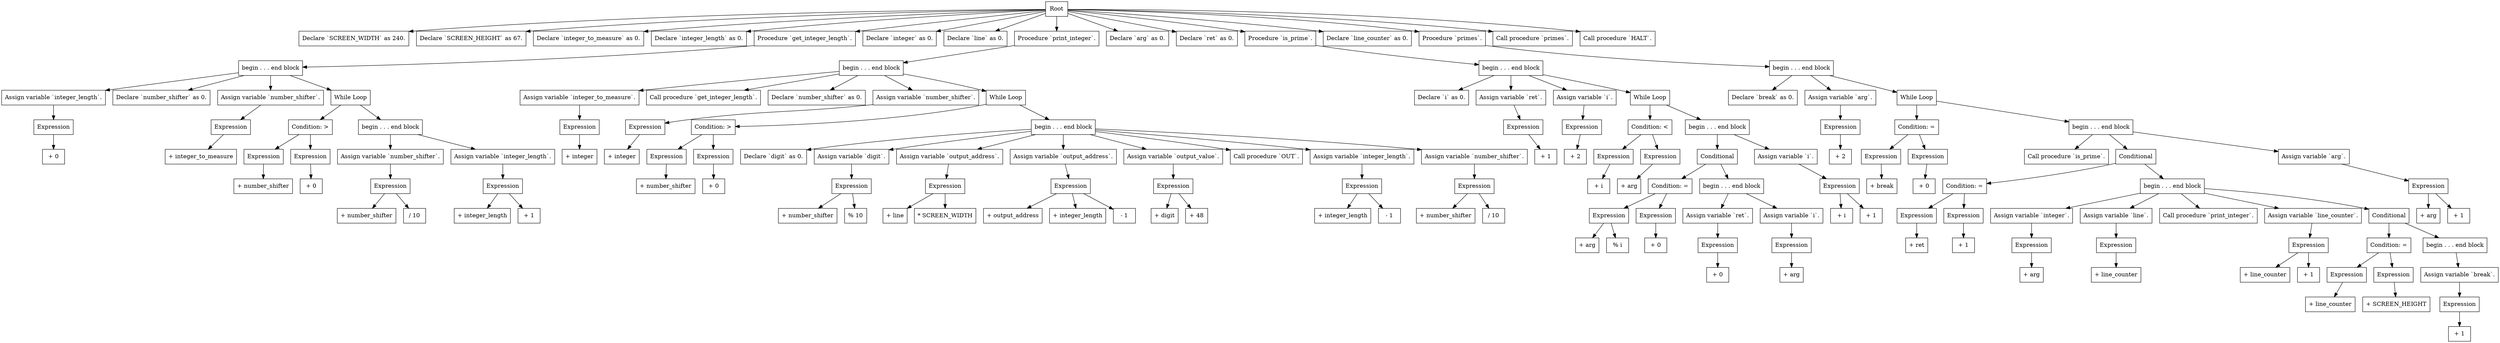 digraph ast {
    "0" [label="Root", shape=box];
    "0_0" [label="Declare `SCREEN_WIDTH` as 240.", shape=box];
    "0" -> "0_0";
    "0_1" [label="Declare `SCREEN_HEIGHT` as 67.", shape=box];
    "0" -> "0_1";
    "0_2" [label="Declare `integer_to_measure` as 0.", shape=box];
    "0" -> "0_2";
    "0_3" [label="Declare `integer_length` as 0.", shape=box];
    "0" -> "0_3";
    "0_4" [label="Procedure `get_integer_length`.", shape=box];
    "0_4_0" [label="begin . . . end block", shape=box];
    "0_4_0_0" [label="Assign variable `integer_length`.", shape=box];
    "0_4_0_0_0" [label="Expression", shape=box];
    "0_4_0_0_0_0" [label="+ 0", shape=box];
    "0_4_0_0_0" -> "0_4_0_0_0_0";
    "0_4_0_0" -> "0_4_0_0_0";
    "0_4_0" -> "0_4_0_0";
    "0_4_0_1" [label="Declare `number_shifter` as 0.", shape=box];
    "0_4_0" -> "0_4_0_1";
    "0_4_0_2" [label="Assign variable `number_shifter`.", shape=box];
    "0_4_0_2_0" [label="Expression", shape=box];
    "0_4_0_2_0_0" [label="+ integer_to_measure", shape=box];
    "0_4_0_2_0" -> "0_4_0_2_0_0";
    "0_4_0_2" -> "0_4_0_2_0";
    "0_4_0" -> "0_4_0_2";
    "0_4_0_3" [label="While Loop", shape=box];
    "0_4_0_3_0" [label="Condition: >", shape=box];
    "0_4_0_3_0_0" [label="Expression", shape=box];
    "0_4_0_3_0_0_0" [label="+ number_shifter", shape=box];
    "0_4_0_3_0_0" -> "0_4_0_3_0_0_0";
    "0_4_0_3_0" -> "0_4_0_3_0_0";
    "0_4_0_3_0_1" [label="Expression", shape=box];
    "0_4_0_3_0_1_0" [label="+ 0", shape=box];
    "0_4_0_3_0_1" -> "0_4_0_3_0_1_0";
    "0_4_0_3_0" -> "0_4_0_3_0_1";
    "0_4_0_3" -> "0_4_0_3_0";
    "0_4_0_3_1" [label="begin . . . end block", shape=box];
    "0_4_0_3_1_0" [label="Assign variable `number_shifter`.", shape=box];
    "0_4_0_3_1_0_0" [label="Expression", shape=box];
    "0_4_0_3_1_0_0_0" [label="+ number_shifter", shape=box];
    "0_4_0_3_1_0_0" -> "0_4_0_3_1_0_0_0";
    "0_4_0_3_1_0_0_1" [label="/ 10", shape=box];
    "0_4_0_3_1_0_0" -> "0_4_0_3_1_0_0_1";
    "0_4_0_3_1_0" -> "0_4_0_3_1_0_0";
    "0_4_0_3_1" -> "0_4_0_3_1_0";
    "0_4_0_3_1_1" [label="Assign variable `integer_length`.", shape=box];
    "0_4_0_3_1_1_0" [label="Expression", shape=box];
    "0_4_0_3_1_1_0_0" [label="+ integer_length", shape=box];
    "0_4_0_3_1_1_0" -> "0_4_0_3_1_1_0_0";
    "0_4_0_3_1_1_0_1" [label="+ 1", shape=box];
    "0_4_0_3_1_1_0" -> "0_4_0_3_1_1_0_1";
    "0_4_0_3_1_1" -> "0_4_0_3_1_1_0";
    "0_4_0_3_1" -> "0_4_0_3_1_1";
    "0_4_0_3" -> "0_4_0_3_1";
    "0_4_0" -> "0_4_0_3";
    "0_4" -> "0_4_0";
    "0" -> "0_4";
    "0_5" [label="Declare `integer` as 0.", shape=box];
    "0" -> "0_5";
    "0_6" [label="Declare `line` as 0.", shape=box];
    "0" -> "0_6";
    "0_7" [label="Procedure `print_integer`.", shape=box];
    "0_7_0" [label="begin . . . end block", shape=box];
    "0_7_0_0" [label="Assign variable `integer_to_measure`.", shape=box];
    "0_7_0_0_0" [label="Expression", shape=box];
    "0_7_0_0_0_0" [label="+ integer", shape=box];
    "0_7_0_0_0" -> "0_7_0_0_0_0";
    "0_7_0_0" -> "0_7_0_0_0";
    "0_7_0" -> "0_7_0_0";
    "0_7_0_1" [label="Call procedure `get_integer_length`.", shape=box];
    "0_7_0" -> "0_7_0_1";
    "0_7_0_2" [label="Declare `number_shifter` as 0.", shape=box];
    "0_7_0" -> "0_7_0_2";
    "0_7_0_3" [label="Assign variable `number_shifter`.", shape=box];
    "0_7_0_3_0" [label="Expression", shape=box];
    "0_7_0_3_0_0" [label="+ integer", shape=box];
    "0_7_0_3_0" -> "0_7_0_3_0_0";
    "0_7_0_3" -> "0_7_0_3_0";
    "0_7_0" -> "0_7_0_3";
    "0_7_0_4" [label="While Loop", shape=box];
    "0_7_0_4_0" [label="Condition: >", shape=box];
    "0_7_0_4_0_0" [label="Expression", shape=box];
    "0_7_0_4_0_0_0" [label="+ number_shifter", shape=box];
    "0_7_0_4_0_0" -> "0_7_0_4_0_0_0";
    "0_7_0_4_0" -> "0_7_0_4_0_0";
    "0_7_0_4_0_1" [label="Expression", shape=box];
    "0_7_0_4_0_1_0" [label="+ 0", shape=box];
    "0_7_0_4_0_1" -> "0_7_0_4_0_1_0";
    "0_7_0_4_0" -> "0_7_0_4_0_1";
    "0_7_0_4" -> "0_7_0_4_0";
    "0_7_0_4_1" [label="begin . . . end block", shape=box];
    "0_7_0_4_1_0" [label="Declare `digit` as 0.", shape=box];
    "0_7_0_4_1" -> "0_7_0_4_1_0";
    "0_7_0_4_1_1" [label="Assign variable `digit`.", shape=box];
    "0_7_0_4_1_1_0" [label="Expression", shape=box];
    "0_7_0_4_1_1_0_0" [label="+ number_shifter", shape=box];
    "0_7_0_4_1_1_0" -> "0_7_0_4_1_1_0_0";
    "0_7_0_4_1_1_0_1" [label="% 10", shape=box];
    "0_7_0_4_1_1_0" -> "0_7_0_4_1_1_0_1";
    "0_7_0_4_1_1" -> "0_7_0_4_1_1_0";
    "0_7_0_4_1" -> "0_7_0_4_1_1";
    "0_7_0_4_1_2" [label="Assign variable `output_address`.", shape=box];
    "0_7_0_4_1_2_0" [label="Expression", shape=box];
    "0_7_0_4_1_2_0_0" [label="+ line", shape=box];
    "0_7_0_4_1_2_0" -> "0_7_0_4_1_2_0_0";
    "0_7_0_4_1_2_0_1" [label="* SCREEN_WIDTH", shape=box];
    "0_7_0_4_1_2_0" -> "0_7_0_4_1_2_0_1";
    "0_7_0_4_1_2" -> "0_7_0_4_1_2_0";
    "0_7_0_4_1" -> "0_7_0_4_1_2";
    "0_7_0_4_1_3" [label="Assign variable `output_address`.", shape=box];
    "0_7_0_4_1_3_0" [label="Expression", shape=box];
    "0_7_0_4_1_3_0_0" [label="+ output_address", shape=box];
    "0_7_0_4_1_3_0" -> "0_7_0_4_1_3_0_0";
    "0_7_0_4_1_3_0_1" [label="+ integer_length", shape=box];
    "0_7_0_4_1_3_0" -> "0_7_0_4_1_3_0_1";
    "0_7_0_4_1_3_0_2" [label="- 1", shape=box];
    "0_7_0_4_1_3_0" -> "0_7_0_4_1_3_0_2";
    "0_7_0_4_1_3" -> "0_7_0_4_1_3_0";
    "0_7_0_4_1" -> "0_7_0_4_1_3";
    "0_7_0_4_1_4" [label="Assign variable `output_value`.", shape=box];
    "0_7_0_4_1_4_0" [label="Expression", shape=box];
    "0_7_0_4_1_4_0_0" [label="+ digit", shape=box];
    "0_7_0_4_1_4_0" -> "0_7_0_4_1_4_0_0";
    "0_7_0_4_1_4_0_1" [label="+ 48", shape=box];
    "0_7_0_4_1_4_0" -> "0_7_0_4_1_4_0_1";
    "0_7_0_4_1_4" -> "0_7_0_4_1_4_0";
    "0_7_0_4_1" -> "0_7_0_4_1_4";
    "0_7_0_4_1_5" [label="Call procedure `OUT`.", shape=box];
    "0_7_0_4_1" -> "0_7_0_4_1_5";
    "0_7_0_4_1_6" [label="Assign variable `integer_length`.", shape=box];
    "0_7_0_4_1_6_0" [label="Expression", shape=box];
    "0_7_0_4_1_6_0_0" [label="+ integer_length", shape=box];
    "0_7_0_4_1_6_0" -> "0_7_0_4_1_6_0_0";
    "0_7_0_4_1_6_0_1" [label="- 1", shape=box];
    "0_7_0_4_1_6_0" -> "0_7_0_4_1_6_0_1";
    "0_7_0_4_1_6" -> "0_7_0_4_1_6_0";
    "0_7_0_4_1" -> "0_7_0_4_1_6";
    "0_7_0_4_1_7" [label="Assign variable `number_shifter`.", shape=box];
    "0_7_0_4_1_7_0" [label="Expression", shape=box];
    "0_7_0_4_1_7_0_0" [label="+ number_shifter", shape=box];
    "0_7_0_4_1_7_0" -> "0_7_0_4_1_7_0_0";
    "0_7_0_4_1_7_0_1" [label="/ 10", shape=box];
    "0_7_0_4_1_7_0" -> "0_7_0_4_1_7_0_1";
    "0_7_0_4_1_7" -> "0_7_0_4_1_7_0";
    "0_7_0_4_1" -> "0_7_0_4_1_7";
    "0_7_0_4" -> "0_7_0_4_1";
    "0_7_0" -> "0_7_0_4";
    "0_7" -> "0_7_0";
    "0" -> "0_7";
    "0_8" [label="Declare `arg` as 0.", shape=box];
    "0" -> "0_8";
    "0_9" [label="Declare `ret` as 0.", shape=box];
    "0" -> "0_9";
    "0_10" [label="Procedure `is_prime`.", shape=box];
    "0_10_0" [label="begin . . . end block", shape=box];
    "0_10_0_0" [label="Declare `i` as 0.", shape=box];
    "0_10_0" -> "0_10_0_0";
    "0_10_0_1" [label="Assign variable `ret`.", shape=box];
    "0_10_0_1_0" [label="Expression", shape=box];
    "0_10_0_1_0_0" [label="+ 1", shape=box];
    "0_10_0_1_0" -> "0_10_0_1_0_0";
    "0_10_0_1" -> "0_10_0_1_0";
    "0_10_0" -> "0_10_0_1";
    "0_10_0_2" [label="Assign variable `i`.", shape=box];
    "0_10_0_2_0" [label="Expression", shape=box];
    "0_10_0_2_0_0" [label="+ 2", shape=box];
    "0_10_0_2_0" -> "0_10_0_2_0_0";
    "0_10_0_2" -> "0_10_0_2_0";
    "0_10_0" -> "0_10_0_2";
    "0_10_0_3" [label="While Loop", shape=box];
    "0_10_0_3_0" [label="Condition: <", shape=box];
    "0_10_0_3_0_0" [label="Expression", shape=box];
    "0_10_0_3_0_0_0" [label="+ i", shape=box];
    "0_10_0_3_0_0" -> "0_10_0_3_0_0_0";
    "0_10_0_3_0" -> "0_10_0_3_0_0";
    "0_10_0_3_0_1" [label="Expression", shape=box];
    "0_10_0_3_0_1_0" [label="+ arg", shape=box];
    "0_10_0_3_0_1" -> "0_10_0_3_0_1_0";
    "0_10_0_3_0" -> "0_10_0_3_0_1";
    "0_10_0_3" -> "0_10_0_3_0";
    "0_10_0_3_1" [label="begin . . . end block", shape=box];
    "0_10_0_3_1_0" [label="Conditional", shape=box];
    "0_10_0_3_1_0_0" [label="Condition: =", shape=box];
    "0_10_0_3_1_0_0_0" [label="Expression", shape=box];
    "0_10_0_3_1_0_0_0_0" [label="+ arg", shape=box];
    "0_10_0_3_1_0_0_0" -> "0_10_0_3_1_0_0_0_0";
    "0_10_0_3_1_0_0_0_1" [label="% i", shape=box];
    "0_10_0_3_1_0_0_0" -> "0_10_0_3_1_0_0_0_1";
    "0_10_0_3_1_0_0" -> "0_10_0_3_1_0_0_0";
    "0_10_0_3_1_0_0_1" [label="Expression", shape=box];
    "0_10_0_3_1_0_0_1_0" [label="+ 0", shape=box];
    "0_10_0_3_1_0_0_1" -> "0_10_0_3_1_0_0_1_0";
    "0_10_0_3_1_0_0" -> "0_10_0_3_1_0_0_1";
    "0_10_0_3_1_0" -> "0_10_0_3_1_0_0";
    "0_10_0_3_1_0_1" [label="begin . . . end block", shape=box];
    "0_10_0_3_1_0_1_0" [label="Assign variable `ret`.", shape=box];
    "0_10_0_3_1_0_1_0_0" [label="Expression", shape=box];
    "0_10_0_3_1_0_1_0_0_0" [label="+ 0", shape=box];
    "0_10_0_3_1_0_1_0_0" -> "0_10_0_3_1_0_1_0_0_0";
    "0_10_0_3_1_0_1_0" -> "0_10_0_3_1_0_1_0_0";
    "0_10_0_3_1_0_1" -> "0_10_0_3_1_0_1_0";
    "0_10_0_3_1_0_1_1" [label="Assign variable `i`.", shape=box];
    "0_10_0_3_1_0_1_1_0" [label="Expression", shape=box];
    "0_10_0_3_1_0_1_1_0_0" [label="+ arg", shape=box];
    "0_10_0_3_1_0_1_1_0" -> "0_10_0_3_1_0_1_1_0_0";
    "0_10_0_3_1_0_1_1" -> "0_10_0_3_1_0_1_1_0";
    "0_10_0_3_1_0_1" -> "0_10_0_3_1_0_1_1";
    "0_10_0_3_1_0" -> "0_10_0_3_1_0_1";
    "0_10_0_3_1" -> "0_10_0_3_1_0";
    "0_10_0_3_1_1" [label="Assign variable `i`.", shape=box];
    "0_10_0_3_1_1_0" [label="Expression", shape=box];
    "0_10_0_3_1_1_0_0" [label="+ i", shape=box];
    "0_10_0_3_1_1_0" -> "0_10_0_3_1_1_0_0";
    "0_10_0_3_1_1_0_1" [label="+ 1", shape=box];
    "0_10_0_3_1_1_0" -> "0_10_0_3_1_1_0_1";
    "0_10_0_3_1_1" -> "0_10_0_3_1_1_0";
    "0_10_0_3_1" -> "0_10_0_3_1_1";
    "0_10_0_3" -> "0_10_0_3_1";
    "0_10_0" -> "0_10_0_3";
    "0_10" -> "0_10_0";
    "0" -> "0_10";
    "0_11" [label="Declare `line_counter` as 0.", shape=box];
    "0" -> "0_11";
    "0_12" [label="Procedure `primes`.", shape=box];
    "0_12_0" [label="begin . . . end block", shape=box];
    "0_12_0_0" [label="Declare `break` as 0.", shape=box];
    "0_12_0" -> "0_12_0_0";
    "0_12_0_1" [label="Assign variable `arg`.", shape=box];
    "0_12_0_1_0" [label="Expression", shape=box];
    "0_12_0_1_0_0" [label="+ 2", shape=box];
    "0_12_0_1_0" -> "0_12_0_1_0_0";
    "0_12_0_1" -> "0_12_0_1_0";
    "0_12_0" -> "0_12_0_1";
    "0_12_0_2" [label="While Loop", shape=box];
    "0_12_0_2_0" [label="Condition: =", shape=box];
    "0_12_0_2_0_0" [label="Expression", shape=box];
    "0_12_0_2_0_0_0" [label="+ break", shape=box];
    "0_12_0_2_0_0" -> "0_12_0_2_0_0_0";
    "0_12_0_2_0" -> "0_12_0_2_0_0";
    "0_12_0_2_0_1" [label="Expression", shape=box];
    "0_12_0_2_0_1_0" [label="+ 0", shape=box];
    "0_12_0_2_0_1" -> "0_12_0_2_0_1_0";
    "0_12_0_2_0" -> "0_12_0_2_0_1";
    "0_12_0_2" -> "0_12_0_2_0";
    "0_12_0_2_1" [label="begin . . . end block", shape=box];
    "0_12_0_2_1_0" [label="Call procedure `is_prime`.", shape=box];
    "0_12_0_2_1" -> "0_12_0_2_1_0";
    "0_12_0_2_1_1" [label="Conditional", shape=box];
    "0_12_0_2_1_1_0" [label="Condition: =", shape=box];
    "0_12_0_2_1_1_0_0" [label="Expression", shape=box];
    "0_12_0_2_1_1_0_0_0" [label="+ ret", shape=box];
    "0_12_0_2_1_1_0_0" -> "0_12_0_2_1_1_0_0_0";
    "0_12_0_2_1_1_0" -> "0_12_0_2_1_1_0_0";
    "0_12_0_2_1_1_0_1" [label="Expression", shape=box];
    "0_12_0_2_1_1_0_1_0" [label="+ 1", shape=box];
    "0_12_0_2_1_1_0_1" -> "0_12_0_2_1_1_0_1_0";
    "0_12_0_2_1_1_0" -> "0_12_0_2_1_1_0_1";
    "0_12_0_2_1_1" -> "0_12_0_2_1_1_0";
    "0_12_0_2_1_1_1" [label="begin . . . end block", shape=box];
    "0_12_0_2_1_1_1_0" [label="Assign variable `integer`.", shape=box];
    "0_12_0_2_1_1_1_0_0" [label="Expression", shape=box];
    "0_12_0_2_1_1_1_0_0_0" [label="+ arg", shape=box];
    "0_12_0_2_1_1_1_0_0" -> "0_12_0_2_1_1_1_0_0_0";
    "0_12_0_2_1_1_1_0" -> "0_12_0_2_1_1_1_0_0";
    "0_12_0_2_1_1_1" -> "0_12_0_2_1_1_1_0";
    "0_12_0_2_1_1_1_1" [label="Assign variable `line`.", shape=box];
    "0_12_0_2_1_1_1_1_0" [label="Expression", shape=box];
    "0_12_0_2_1_1_1_1_0_0" [label="+ line_counter", shape=box];
    "0_12_0_2_1_1_1_1_0" -> "0_12_0_2_1_1_1_1_0_0";
    "0_12_0_2_1_1_1_1" -> "0_12_0_2_1_1_1_1_0";
    "0_12_0_2_1_1_1" -> "0_12_0_2_1_1_1_1";
    "0_12_0_2_1_1_1_2" [label="Call procedure `print_integer`.", shape=box];
    "0_12_0_2_1_1_1" -> "0_12_0_2_1_1_1_2";
    "0_12_0_2_1_1_1_3" [label="Assign variable `line_counter`.", shape=box];
    "0_12_0_2_1_1_1_3_0" [label="Expression", shape=box];
    "0_12_0_2_1_1_1_3_0_0" [label="+ line_counter", shape=box];
    "0_12_0_2_1_1_1_3_0" -> "0_12_0_2_1_1_1_3_0_0";
    "0_12_0_2_1_1_1_3_0_1" [label="+ 1", shape=box];
    "0_12_0_2_1_1_1_3_0" -> "0_12_0_2_1_1_1_3_0_1";
    "0_12_0_2_1_1_1_3" -> "0_12_0_2_1_1_1_3_0";
    "0_12_0_2_1_1_1" -> "0_12_0_2_1_1_1_3";
    "0_12_0_2_1_1_1_4" [label="Conditional", shape=box];
    "0_12_0_2_1_1_1_4_0" [label="Condition: =", shape=box];
    "0_12_0_2_1_1_1_4_0_0" [label="Expression", shape=box];
    "0_12_0_2_1_1_1_4_0_0_0" [label="+ line_counter", shape=box];
    "0_12_0_2_1_1_1_4_0_0" -> "0_12_0_2_1_1_1_4_0_0_0";
    "0_12_0_2_1_1_1_4_0" -> "0_12_0_2_1_1_1_4_0_0";
    "0_12_0_2_1_1_1_4_0_1" [label="Expression", shape=box];
    "0_12_0_2_1_1_1_4_0_1_0" [label="+ SCREEN_HEIGHT", shape=box];
    "0_12_0_2_1_1_1_4_0_1" -> "0_12_0_2_1_1_1_4_0_1_0";
    "0_12_0_2_1_1_1_4_0" -> "0_12_0_2_1_1_1_4_0_1";
    "0_12_0_2_1_1_1_4" -> "0_12_0_2_1_1_1_4_0";
    "0_12_0_2_1_1_1_4_1" [label="begin . . . end block", shape=box];
    "0_12_0_2_1_1_1_4_1_0" [label="Assign variable `break`.", shape=box];
    "0_12_0_2_1_1_1_4_1_0_0" [label="Expression", shape=box];
    "0_12_0_2_1_1_1_4_1_0_0_0" [label="+ 1", shape=box];
    "0_12_0_2_1_1_1_4_1_0_0" -> "0_12_0_2_1_1_1_4_1_0_0_0";
    "0_12_0_2_1_1_1_4_1_0" -> "0_12_0_2_1_1_1_4_1_0_0";
    "0_12_0_2_1_1_1_4_1" -> "0_12_0_2_1_1_1_4_1_0";
    "0_12_0_2_1_1_1_4" -> "0_12_0_2_1_1_1_4_1";
    "0_12_0_2_1_1_1" -> "0_12_0_2_1_1_1_4";
    "0_12_0_2_1_1" -> "0_12_0_2_1_1_1";
    "0_12_0_2_1" -> "0_12_0_2_1_1";
    "0_12_0_2_1_2" [label="Assign variable `arg`.", shape=box];
    "0_12_0_2_1_2_0" [label="Expression", shape=box];
    "0_12_0_2_1_2_0_0" [label="+ arg", shape=box];
    "0_12_0_2_1_2_0" -> "0_12_0_2_1_2_0_0";
    "0_12_0_2_1_2_0_1" [label="+ 1", shape=box];
    "0_12_0_2_1_2_0" -> "0_12_0_2_1_2_0_1";
    "0_12_0_2_1_2" -> "0_12_0_2_1_2_0";
    "0_12_0_2_1" -> "0_12_0_2_1_2";
    "0_12_0_2" -> "0_12_0_2_1";
    "0_12_0" -> "0_12_0_2";
    "0_12" -> "0_12_0";
    "0" -> "0_12";
    "0_13" [label="Call procedure `primes`.", shape=box];
    "0" -> "0_13";
    "0_14" [label="Call procedure `HALT`.", shape=box];
    "0" -> "0_14";
}
